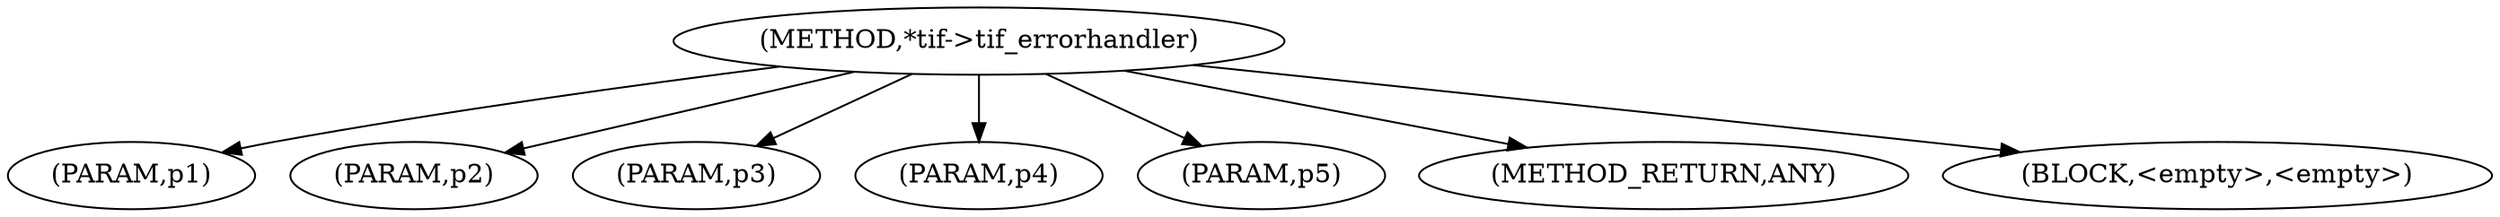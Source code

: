 digraph "*tif-&gt;tif_errorhandler" {  
"100296" [label = <(METHOD,*tif-&gt;tif_errorhandler)> ]
"100297" [label = <(PARAM,p1)> ]
"100298" [label = <(PARAM,p2)> ]
"100299" [label = <(PARAM,p3)> ]
"100300" [label = <(PARAM,p4)> ]
"100301" [label = <(PARAM,p5)> ]
"100302" [label = <(METHOD_RETURN,ANY)> ]
"100303" [label = <(BLOCK,&lt;empty&gt;,&lt;empty&gt;)> ]
  "100296" -> "100302" 
  "100296" -> "100297" 
  "100296" -> "100303" 
  "100296" -> "100298" 
  "100296" -> "100299" 
  "100296" -> "100300" 
  "100296" -> "100301" 
}
